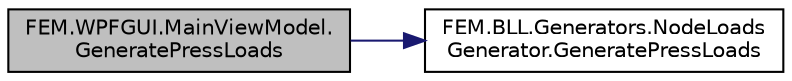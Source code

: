 digraph "FEM.WPFGUI.MainViewModel.GeneratePressLoads"
{
 // LATEX_PDF_SIZE
  edge [fontname="Helvetica",fontsize="10",labelfontname="Helvetica",labelfontsize="10"];
  node [fontname="Helvetica",fontsize="10",shape=record];
  rankdir="LR";
  Node1 [label="FEM.WPFGUI.MainViewModel.\lGeneratePressLoads",height=0.2,width=0.4,color="black", fillcolor="grey75", style="filled", fontcolor="black",tooltip=" "];
  Node1 -> Node2 [color="midnightblue",fontsize="10",style="solid",fontname="Helvetica"];
  Node2 [label="FEM.BLL.Generators.NodeLoads\lGenerator.GeneratePressLoads",height=0.2,width=0.4,color="black", fillcolor="white", style="filled",URL="$class_f_e_m_1_1_b_l_l_1_1_generators_1_1_node_loads_generator.html#ac06ceb04933bd372e2570267298af63c",tooltip="Генерация списка узловых нагрузок, как если бы на деталь давил пресс"];
}
